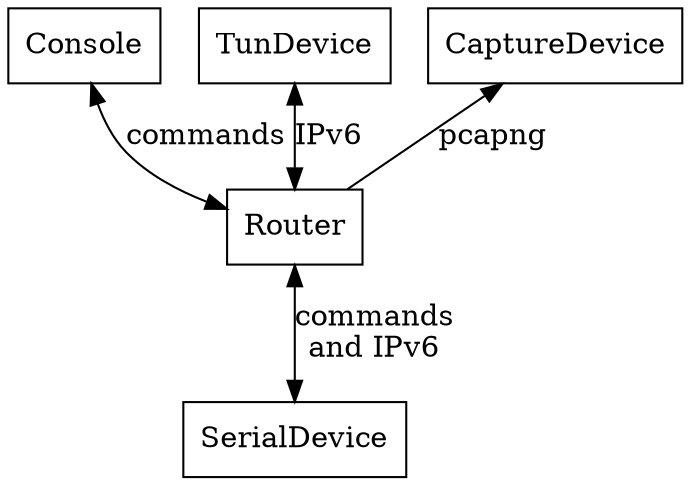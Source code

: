 graph blocks {
    Console [shape=box];
    TunDevice [shape=box];
    CaptureDevice [shape=box];
    Router [shape=box];
    SerialDevice [shape=box];
    Console -- Router [label="commands" dir=both];
    TunDevice -- Router [label="IPv6" dir=both];
    CaptureDevice -- Router [label="pcapng" dir=back];
    Router -- SerialDevice [label="commands\nand IPv6" dir=both];
}
